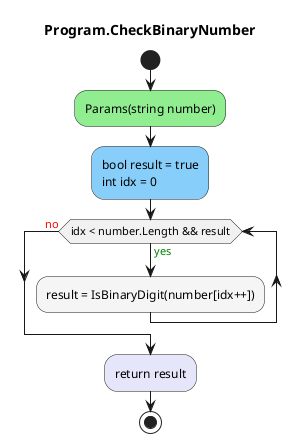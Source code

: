 @startuml Program.CheckBinaryNumber
title Program.CheckBinaryNumber
start
#LightGreen:Params(string number);
#LightSkyBlue:bool result = true\nint idx = 0;
while (idx < number.Length && result) is (<color:green>yes)
        #WhiteSmoke:result = IsBinaryDigit(number[idx++]);
endwhile (<color:red>no)
#Lavender:return result;
stop
@enduml

